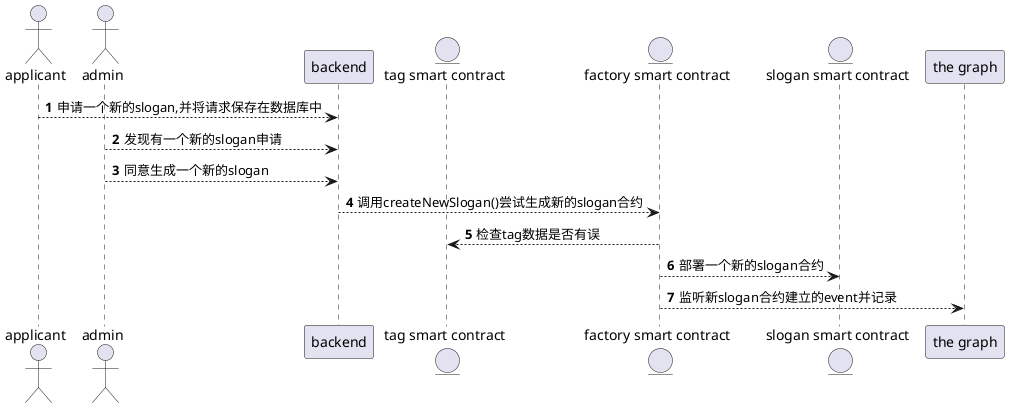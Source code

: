 @startuml
'https://plantuml.com/sequence-diagram

autonumber

actor applicant as applicant
actor admin as admin
participant backend as backend
entity "tag smart contract" as tagContract
entity "factory smart contract" as factoryContract
entity "slogan smart contract" as sloganContract
participant "the graph" as graph

applicant --> backend: 申请一个新的slogan,并将请求保存在数据库中
admin --> backend: 发现有一个新的slogan申请
admin --> backend: 同意生成一个新的slogan
backend --> factoryContract: 调用createNewSlogan()尝试生成新的slogan合约
factoryContract --> tagContract: 检查tag数据是否有误
factoryContract --> sloganContract: 部署一个新的slogan合约
factoryContract --> graph: 监听新slogan合约建立的event并记录


@enduml